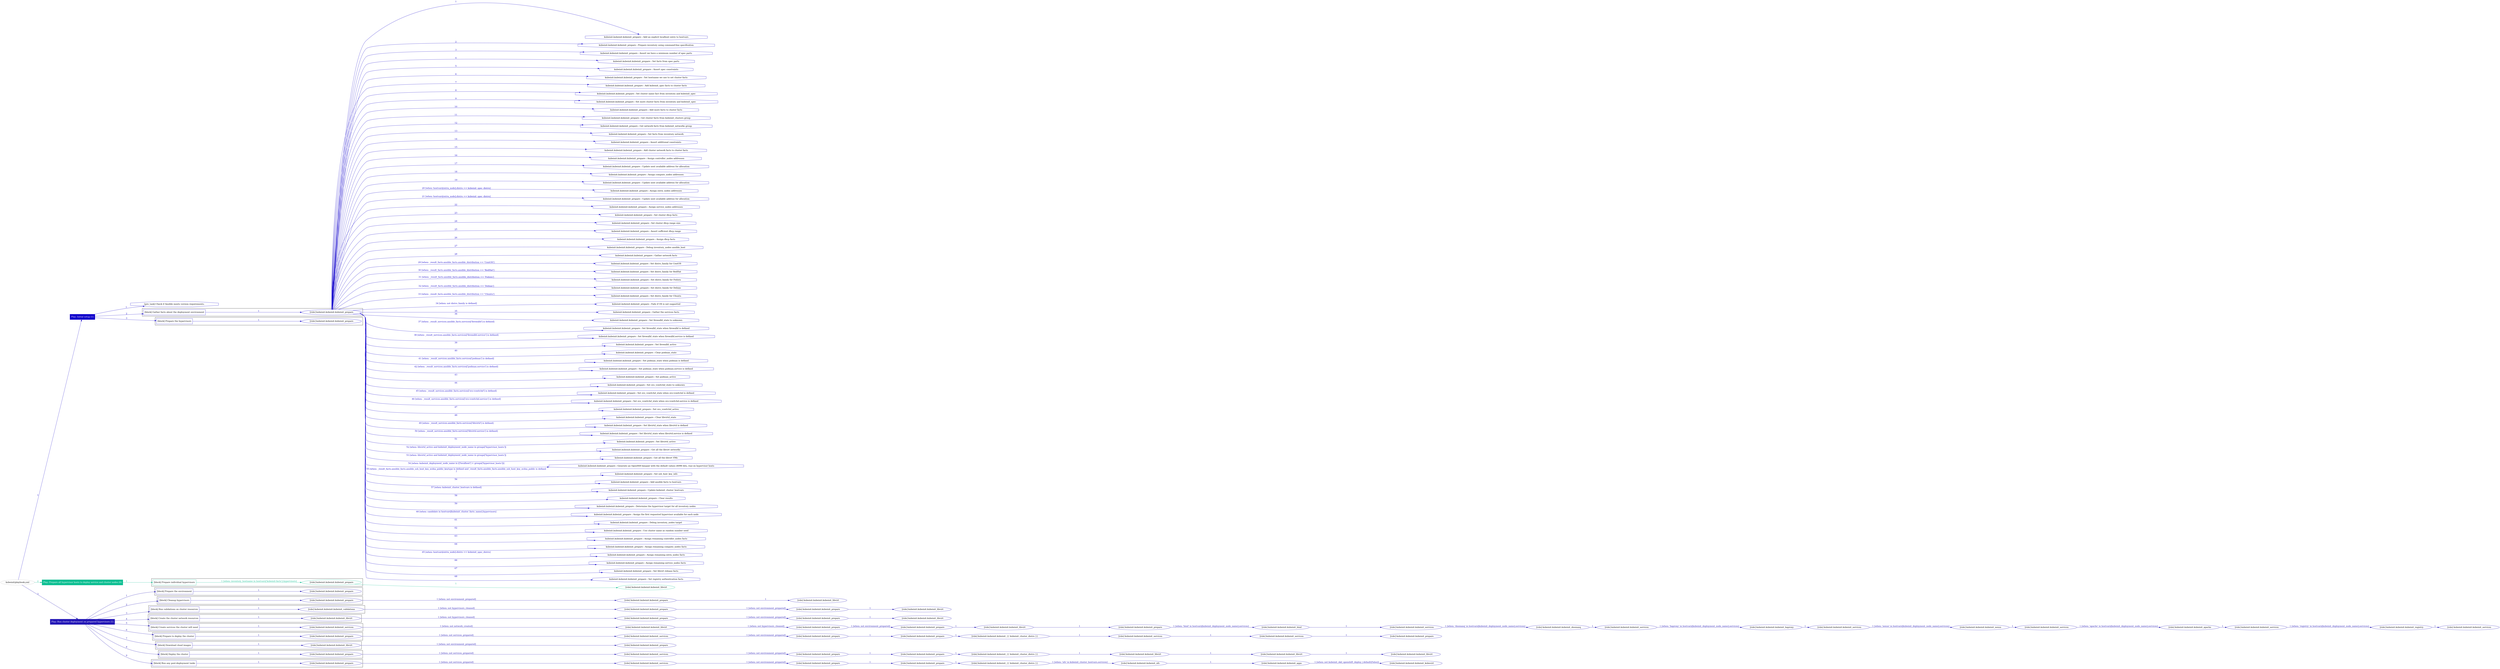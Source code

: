 digraph {
	graph [concentrate=true ordering=in rankdir=LR ratio=fill]
	edge [esep=5 sep=10]
	"kubeinit/playbook.yml" [id=root_node style=dotted]
	play_d930066b [label="Play: Initial setup (1)" color="#1001cb" fontcolor="#ffffff" id=play_d930066b shape=box style=filled tooltip=localhost]
	"kubeinit/playbook.yml" -> play_d930066b [label="1 " color="#1001cb" fontcolor="#1001cb" id=edge_c30b1eda labeltooltip="1 " tooltip="1 "]
	subgraph "kubeinit.kubeinit.kubeinit_prepare" {
		role_2c34c256 [label="[role] kubeinit.kubeinit.kubeinit_prepare" color="#1001cb" id=role_2c34c256 tooltip="kubeinit.kubeinit.kubeinit_prepare"]
		task_cd0fa6f1 [label="kubeinit.kubeinit.kubeinit_prepare : Add an explicit localhost entry to hostvars" color="#1001cb" id=task_cd0fa6f1 shape=octagon tooltip="kubeinit.kubeinit.kubeinit_prepare : Add an explicit localhost entry to hostvars"]
		role_2c34c256 -> task_cd0fa6f1 [label="1 " color="#1001cb" fontcolor="#1001cb" id=edge_4e394847 labeltooltip="1 " tooltip="1 "]
		task_6055a7d7 [label="kubeinit.kubeinit.kubeinit_prepare : Prepare inventory using command-line specification" color="#1001cb" id=task_6055a7d7 shape=octagon tooltip="kubeinit.kubeinit.kubeinit_prepare : Prepare inventory using command-line specification"]
		role_2c34c256 -> task_6055a7d7 [label="2 " color="#1001cb" fontcolor="#1001cb" id=edge_250b6f27 labeltooltip="2 " tooltip="2 "]
		task_ae8a231e [label="kubeinit.kubeinit.kubeinit_prepare : Assert we have a minimum number of spec parts" color="#1001cb" id=task_ae8a231e shape=octagon tooltip="kubeinit.kubeinit.kubeinit_prepare : Assert we have a minimum number of spec parts"]
		role_2c34c256 -> task_ae8a231e [label="3 " color="#1001cb" fontcolor="#1001cb" id=edge_76c73ce2 labeltooltip="3 " tooltip="3 "]
		task_dca57839 [label="kubeinit.kubeinit.kubeinit_prepare : Set facts from spec parts" color="#1001cb" id=task_dca57839 shape=octagon tooltip="kubeinit.kubeinit.kubeinit_prepare : Set facts from spec parts"]
		role_2c34c256 -> task_dca57839 [label="4 " color="#1001cb" fontcolor="#1001cb" id=edge_aa5ab623 labeltooltip="4 " tooltip="4 "]
		task_1a0f84f8 [label="kubeinit.kubeinit.kubeinit_prepare : Assert spec constraints" color="#1001cb" id=task_1a0f84f8 shape=octagon tooltip="kubeinit.kubeinit.kubeinit_prepare : Assert spec constraints"]
		role_2c34c256 -> task_1a0f84f8 [label="5 " color="#1001cb" fontcolor="#1001cb" id=edge_850e4a6e labeltooltip="5 " tooltip="5 "]
		task_214fee33 [label="kubeinit.kubeinit.kubeinit_prepare : Set hostname we use to set cluster facts" color="#1001cb" id=task_214fee33 shape=octagon tooltip="kubeinit.kubeinit.kubeinit_prepare : Set hostname we use to set cluster facts"]
		role_2c34c256 -> task_214fee33 [label="6 " color="#1001cb" fontcolor="#1001cb" id=edge_0c795a71 labeltooltip="6 " tooltip="6 "]
		task_1ec27712 [label="kubeinit.kubeinit.kubeinit_prepare : Add kubeinit_spec facts to cluster facts" color="#1001cb" id=task_1ec27712 shape=octagon tooltip="kubeinit.kubeinit.kubeinit_prepare : Add kubeinit_spec facts to cluster facts"]
		role_2c34c256 -> task_1ec27712 [label="7 " color="#1001cb" fontcolor="#1001cb" id=edge_f4d1ea5c labeltooltip="7 " tooltip="7 "]
		task_abe6f4fd [label="kubeinit.kubeinit.kubeinit_prepare : Set cluster name fact from inventory and kubeinit_spec" color="#1001cb" id=task_abe6f4fd shape=octagon tooltip="kubeinit.kubeinit.kubeinit_prepare : Set cluster name fact from inventory and kubeinit_spec"]
		role_2c34c256 -> task_abe6f4fd [label="8 " color="#1001cb" fontcolor="#1001cb" id=edge_53ea322a labeltooltip="8 " tooltip="8 "]
		task_38dbcc53 [label="kubeinit.kubeinit.kubeinit_prepare : Set more cluster facts from inventory and kubeinit_spec" color="#1001cb" id=task_38dbcc53 shape=octagon tooltip="kubeinit.kubeinit.kubeinit_prepare : Set more cluster facts from inventory and kubeinit_spec"]
		role_2c34c256 -> task_38dbcc53 [label="9 " color="#1001cb" fontcolor="#1001cb" id=edge_a5929dce labeltooltip="9 " tooltip="9 "]
		task_327e5284 [label="kubeinit.kubeinit.kubeinit_prepare : Add more facts to cluster facts" color="#1001cb" id=task_327e5284 shape=octagon tooltip="kubeinit.kubeinit.kubeinit_prepare : Add more facts to cluster facts"]
		role_2c34c256 -> task_327e5284 [label="10 " color="#1001cb" fontcolor="#1001cb" id=edge_633f2ccf labeltooltip="10 " tooltip="10 "]
		task_9faec06a [label="kubeinit.kubeinit.kubeinit_prepare : Get cluster facts from kubeinit_clusters group" color="#1001cb" id=task_9faec06a shape=octagon tooltip="kubeinit.kubeinit.kubeinit_prepare : Get cluster facts from kubeinit_clusters group"]
		role_2c34c256 -> task_9faec06a [label="11 " color="#1001cb" fontcolor="#1001cb" id=edge_fcb4095e labeltooltip="11 " tooltip="11 "]
		task_f85ad1b9 [label="kubeinit.kubeinit.kubeinit_prepare : Get network facts from kubeinit_networks group" color="#1001cb" id=task_f85ad1b9 shape=octagon tooltip="kubeinit.kubeinit.kubeinit_prepare : Get network facts from kubeinit_networks group"]
		role_2c34c256 -> task_f85ad1b9 [label="12 " color="#1001cb" fontcolor="#1001cb" id=edge_485560e4 labeltooltip="12 " tooltip="12 "]
		task_4d2a4382 [label="kubeinit.kubeinit.kubeinit_prepare : Set facts from inventory network" color="#1001cb" id=task_4d2a4382 shape=octagon tooltip="kubeinit.kubeinit.kubeinit_prepare : Set facts from inventory network"]
		role_2c34c256 -> task_4d2a4382 [label="13 " color="#1001cb" fontcolor="#1001cb" id=edge_11562ca8 labeltooltip="13 " tooltip="13 "]
		task_9e0fde6c [label="kubeinit.kubeinit.kubeinit_prepare : Assert additional constraints" color="#1001cb" id=task_9e0fde6c shape=octagon tooltip="kubeinit.kubeinit.kubeinit_prepare : Assert additional constraints"]
		role_2c34c256 -> task_9e0fde6c [label="14 " color="#1001cb" fontcolor="#1001cb" id=edge_61b13d4e labeltooltip="14 " tooltip="14 "]
		task_45cc4242 [label="kubeinit.kubeinit.kubeinit_prepare : Add cluster network facts to cluster facts" color="#1001cb" id=task_45cc4242 shape=octagon tooltip="kubeinit.kubeinit.kubeinit_prepare : Add cluster network facts to cluster facts"]
		role_2c34c256 -> task_45cc4242 [label="15 " color="#1001cb" fontcolor="#1001cb" id=edge_ec714c2c labeltooltip="15 " tooltip="15 "]
		task_e3e37e01 [label="kubeinit.kubeinit.kubeinit_prepare : Assign controller_nodes addresses" color="#1001cb" id=task_e3e37e01 shape=octagon tooltip="kubeinit.kubeinit.kubeinit_prepare : Assign controller_nodes addresses"]
		role_2c34c256 -> task_e3e37e01 [label="16 " color="#1001cb" fontcolor="#1001cb" id=edge_60e09a0c labeltooltip="16 " tooltip="16 "]
		task_9bdcf786 [label="kubeinit.kubeinit.kubeinit_prepare : Update next available address for allocation" color="#1001cb" id=task_9bdcf786 shape=octagon tooltip="kubeinit.kubeinit.kubeinit_prepare : Update next available address for allocation"]
		role_2c34c256 -> task_9bdcf786 [label="17 " color="#1001cb" fontcolor="#1001cb" id=edge_62c1fdde labeltooltip="17 " tooltip="17 "]
		task_874e4dd3 [label="kubeinit.kubeinit.kubeinit_prepare : Assign compute_nodes addresses" color="#1001cb" id=task_874e4dd3 shape=octagon tooltip="kubeinit.kubeinit.kubeinit_prepare : Assign compute_nodes addresses"]
		role_2c34c256 -> task_874e4dd3 [label="18 " color="#1001cb" fontcolor="#1001cb" id=edge_6a275d4d labeltooltip="18 " tooltip="18 "]
		task_3541dc7b [label="kubeinit.kubeinit.kubeinit_prepare : Update next available address for allocation" color="#1001cb" id=task_3541dc7b shape=octagon tooltip="kubeinit.kubeinit.kubeinit_prepare : Update next available address for allocation"]
		role_2c34c256 -> task_3541dc7b [label="19 " color="#1001cb" fontcolor="#1001cb" id=edge_c543b5d9 labeltooltip="19 " tooltip="19 "]
		task_8e9b3f6d [label="kubeinit.kubeinit.kubeinit_prepare : Assign extra_nodes addresses" color="#1001cb" id=task_8e9b3f6d shape=octagon tooltip="kubeinit.kubeinit.kubeinit_prepare : Assign extra_nodes addresses"]
		role_2c34c256 -> task_8e9b3f6d [label="20 [when: hostvars[extra_node].distro == kubeinit_spec_distro]" color="#1001cb" fontcolor="#1001cb" id=edge_6519d6c0 labeltooltip="20 [when: hostvars[extra_node].distro == kubeinit_spec_distro]" tooltip="20 [when: hostvars[extra_node].distro == kubeinit_spec_distro]"]
		task_9a52272e [label="kubeinit.kubeinit.kubeinit_prepare : Update next available address for allocation" color="#1001cb" id=task_9a52272e shape=octagon tooltip="kubeinit.kubeinit.kubeinit_prepare : Update next available address for allocation"]
		role_2c34c256 -> task_9a52272e [label="21 [when: hostvars[extra_node].distro == kubeinit_spec_distro]" color="#1001cb" fontcolor="#1001cb" id=edge_2d12349b labeltooltip="21 [when: hostvars[extra_node].distro == kubeinit_spec_distro]" tooltip="21 [when: hostvars[extra_node].distro == kubeinit_spec_distro]"]
		task_bdb4aaeb [label="kubeinit.kubeinit.kubeinit_prepare : Assign service_nodes addresses" color="#1001cb" id=task_bdb4aaeb shape=octagon tooltip="kubeinit.kubeinit.kubeinit_prepare : Assign service_nodes addresses"]
		role_2c34c256 -> task_bdb4aaeb [label="22 " color="#1001cb" fontcolor="#1001cb" id=edge_514bc4ae labeltooltip="22 " tooltip="22 "]
		task_64a7d238 [label="kubeinit.kubeinit.kubeinit_prepare : Set cluster dhcp facts" color="#1001cb" id=task_64a7d238 shape=octagon tooltip="kubeinit.kubeinit.kubeinit_prepare : Set cluster dhcp facts"]
		role_2c34c256 -> task_64a7d238 [label="23 " color="#1001cb" fontcolor="#1001cb" id=edge_a65562ad labeltooltip="23 " tooltip="23 "]
		task_9452f373 [label="kubeinit.kubeinit.kubeinit_prepare : Set cluster dhcp range size" color="#1001cb" id=task_9452f373 shape=octagon tooltip="kubeinit.kubeinit.kubeinit_prepare : Set cluster dhcp range size"]
		role_2c34c256 -> task_9452f373 [label="24 " color="#1001cb" fontcolor="#1001cb" id=edge_62debcf8 labeltooltip="24 " tooltip="24 "]
		task_adcb9811 [label="kubeinit.kubeinit.kubeinit_prepare : Assert sufficient dhcp range" color="#1001cb" id=task_adcb9811 shape=octagon tooltip="kubeinit.kubeinit.kubeinit_prepare : Assert sufficient dhcp range"]
		role_2c34c256 -> task_adcb9811 [label="25 " color="#1001cb" fontcolor="#1001cb" id=edge_8da78fd6 labeltooltip="25 " tooltip="25 "]
		task_f21206d7 [label="kubeinit.kubeinit.kubeinit_prepare : Assign dhcp facts" color="#1001cb" id=task_f21206d7 shape=octagon tooltip="kubeinit.kubeinit.kubeinit_prepare : Assign dhcp facts"]
		role_2c34c256 -> task_f21206d7 [label="26 " color="#1001cb" fontcolor="#1001cb" id=edge_5c273e30 labeltooltip="26 " tooltip="26 "]
		task_b69653e9 [label="kubeinit.kubeinit.kubeinit_prepare : Debug inventory_nodes ansible_host" color="#1001cb" id=task_b69653e9 shape=octagon tooltip="kubeinit.kubeinit.kubeinit_prepare : Debug inventory_nodes ansible_host"]
		role_2c34c256 -> task_b69653e9 [label="27 " color="#1001cb" fontcolor="#1001cb" id=edge_a2161aa8 labeltooltip="27 " tooltip="27 "]
		task_d14cba19 [label="kubeinit.kubeinit.kubeinit_prepare : Gather network facts" color="#1001cb" id=task_d14cba19 shape=octagon tooltip="kubeinit.kubeinit.kubeinit_prepare : Gather network facts"]
		role_2c34c256 -> task_d14cba19 [label="28 " color="#1001cb" fontcolor="#1001cb" id=edge_1d59a022 labeltooltip="28 " tooltip="28 "]
		task_125706fb [label="kubeinit.kubeinit.kubeinit_prepare : Set distro_family for CentOS" color="#1001cb" id=task_125706fb shape=octagon tooltip="kubeinit.kubeinit.kubeinit_prepare : Set distro_family for CentOS"]
		role_2c34c256 -> task_125706fb [label="29 [when: _result_facts.ansible_facts.ansible_distribution == 'CentOS']" color="#1001cb" fontcolor="#1001cb" id=edge_2883b1d0 labeltooltip="29 [when: _result_facts.ansible_facts.ansible_distribution == 'CentOS']" tooltip="29 [when: _result_facts.ansible_facts.ansible_distribution == 'CentOS']"]
		task_45b5250a [label="kubeinit.kubeinit.kubeinit_prepare : Set distro_family for RedHat" color="#1001cb" id=task_45b5250a shape=octagon tooltip="kubeinit.kubeinit.kubeinit_prepare : Set distro_family for RedHat"]
		role_2c34c256 -> task_45b5250a [label="30 [when: _result_facts.ansible_facts.ansible_distribution == 'RedHat']" color="#1001cb" fontcolor="#1001cb" id=edge_0e44ea5b labeltooltip="30 [when: _result_facts.ansible_facts.ansible_distribution == 'RedHat']" tooltip="30 [when: _result_facts.ansible_facts.ansible_distribution == 'RedHat']"]
		task_9a187c8a [label="kubeinit.kubeinit.kubeinit_prepare : Set distro_family for Fedora" color="#1001cb" id=task_9a187c8a shape=octagon tooltip="kubeinit.kubeinit.kubeinit_prepare : Set distro_family for Fedora"]
		role_2c34c256 -> task_9a187c8a [label="31 [when: _result_facts.ansible_facts.ansible_distribution == 'Fedora']" color="#1001cb" fontcolor="#1001cb" id=edge_af16949e labeltooltip="31 [when: _result_facts.ansible_facts.ansible_distribution == 'Fedora']" tooltip="31 [when: _result_facts.ansible_facts.ansible_distribution == 'Fedora']"]
		task_3825c3b5 [label="kubeinit.kubeinit.kubeinit_prepare : Set distro_family for Debian" color="#1001cb" id=task_3825c3b5 shape=octagon tooltip="kubeinit.kubeinit.kubeinit_prepare : Set distro_family for Debian"]
		role_2c34c256 -> task_3825c3b5 [label="32 [when: _result_facts.ansible_facts.ansible_distribution == 'Debian']" color="#1001cb" fontcolor="#1001cb" id=edge_dc3694d9 labeltooltip="32 [when: _result_facts.ansible_facts.ansible_distribution == 'Debian']" tooltip="32 [when: _result_facts.ansible_facts.ansible_distribution == 'Debian']"]
		task_1e7b4631 [label="kubeinit.kubeinit.kubeinit_prepare : Set distro_family for Ubuntu" color="#1001cb" id=task_1e7b4631 shape=octagon tooltip="kubeinit.kubeinit.kubeinit_prepare : Set distro_family for Ubuntu"]
		role_2c34c256 -> task_1e7b4631 [label="33 [when: _result_facts.ansible_facts.ansible_distribution == 'Ubuntu']" color="#1001cb" fontcolor="#1001cb" id=edge_26148e5b labeltooltip="33 [when: _result_facts.ansible_facts.ansible_distribution == 'Ubuntu']" tooltip="33 [when: _result_facts.ansible_facts.ansible_distribution == 'Ubuntu']"]
		task_4bb4527c [label="kubeinit.kubeinit.kubeinit_prepare : Fails if OS is not supported" color="#1001cb" id=task_4bb4527c shape=octagon tooltip="kubeinit.kubeinit.kubeinit_prepare : Fails if OS is not supported"]
		role_2c34c256 -> task_4bb4527c [label="34 [when: not distro_family is defined]" color="#1001cb" fontcolor="#1001cb" id=edge_ffaaf0ef labeltooltip="34 [when: not distro_family is defined]" tooltip="34 [when: not distro_family is defined]"]
		task_f2d686eb [label="kubeinit.kubeinit.kubeinit_prepare : Gather the services facts" color="#1001cb" id=task_f2d686eb shape=octagon tooltip="kubeinit.kubeinit.kubeinit_prepare : Gather the services facts"]
		role_2c34c256 -> task_f2d686eb [label="35 " color="#1001cb" fontcolor="#1001cb" id=edge_c46005ac labeltooltip="35 " tooltip="35 "]
		task_097ada0f [label="kubeinit.kubeinit.kubeinit_prepare : Set firewalld_state to unknown" color="#1001cb" id=task_097ada0f shape=octagon tooltip="kubeinit.kubeinit.kubeinit_prepare : Set firewalld_state to unknown"]
		role_2c34c256 -> task_097ada0f [label="36 " color="#1001cb" fontcolor="#1001cb" id=edge_46cf6f5b labeltooltip="36 " tooltip="36 "]
		task_ed3ab201 [label="kubeinit.kubeinit.kubeinit_prepare : Set firewalld_state when firewalld is defined" color="#1001cb" id=task_ed3ab201 shape=octagon tooltip="kubeinit.kubeinit.kubeinit_prepare : Set firewalld_state when firewalld is defined"]
		role_2c34c256 -> task_ed3ab201 [label="37 [when: _result_services.ansible_facts.services['firewalld'] is defined]" color="#1001cb" fontcolor="#1001cb" id=edge_fabb97b2 labeltooltip="37 [when: _result_services.ansible_facts.services['firewalld'] is defined]" tooltip="37 [when: _result_services.ansible_facts.services['firewalld'] is defined]"]
		task_9eb1fc37 [label="kubeinit.kubeinit.kubeinit_prepare : Set firewalld_state when firewalld.service is defined" color="#1001cb" id=task_9eb1fc37 shape=octagon tooltip="kubeinit.kubeinit.kubeinit_prepare : Set firewalld_state when firewalld.service is defined"]
		role_2c34c256 -> task_9eb1fc37 [label="38 [when: _result_services.ansible_facts.services['firewalld.service'] is defined]" color="#1001cb" fontcolor="#1001cb" id=edge_eefa6aaf labeltooltip="38 [when: _result_services.ansible_facts.services['firewalld.service'] is defined]" tooltip="38 [when: _result_services.ansible_facts.services['firewalld.service'] is defined]"]
		task_f2fbbab7 [label="kubeinit.kubeinit.kubeinit_prepare : Set firewalld_active" color="#1001cb" id=task_f2fbbab7 shape=octagon tooltip="kubeinit.kubeinit.kubeinit_prepare : Set firewalld_active"]
		role_2c34c256 -> task_f2fbbab7 [label="39 " color="#1001cb" fontcolor="#1001cb" id=edge_522e2d70 labeltooltip="39 " tooltip="39 "]
		task_747c9bf0 [label="kubeinit.kubeinit.kubeinit_prepare : Clear podman_state" color="#1001cb" id=task_747c9bf0 shape=octagon tooltip="kubeinit.kubeinit.kubeinit_prepare : Clear podman_state"]
		role_2c34c256 -> task_747c9bf0 [label="40 " color="#1001cb" fontcolor="#1001cb" id=edge_71820885 labeltooltip="40 " tooltip="40 "]
		task_c83de447 [label="kubeinit.kubeinit.kubeinit_prepare : Set podman_state when podman is defined" color="#1001cb" id=task_c83de447 shape=octagon tooltip="kubeinit.kubeinit.kubeinit_prepare : Set podman_state when podman is defined"]
		role_2c34c256 -> task_c83de447 [label="41 [when: _result_services.ansible_facts.services['podman'] is defined]" color="#1001cb" fontcolor="#1001cb" id=edge_9a155d5c labeltooltip="41 [when: _result_services.ansible_facts.services['podman'] is defined]" tooltip="41 [when: _result_services.ansible_facts.services['podman'] is defined]"]
		task_0659a689 [label="kubeinit.kubeinit.kubeinit_prepare : Set podman_state when podman.service is defined" color="#1001cb" id=task_0659a689 shape=octagon tooltip="kubeinit.kubeinit.kubeinit_prepare : Set podman_state when podman.service is defined"]
		role_2c34c256 -> task_0659a689 [label="42 [when: _result_services.ansible_facts.services['podman.service'] is defined]" color="#1001cb" fontcolor="#1001cb" id=edge_df4c0eb5 labeltooltip="42 [when: _result_services.ansible_facts.services['podman.service'] is defined]" tooltip="42 [when: _result_services.ansible_facts.services['podman.service'] is defined]"]
		task_12632eb0 [label="kubeinit.kubeinit.kubeinit_prepare : Set podman_active" color="#1001cb" id=task_12632eb0 shape=octagon tooltip="kubeinit.kubeinit.kubeinit_prepare : Set podman_active"]
		role_2c34c256 -> task_12632eb0 [label="43 " color="#1001cb" fontcolor="#1001cb" id=edge_e54fc3ef labeltooltip="43 " tooltip="43 "]
		task_faa1c0b2 [label="kubeinit.kubeinit.kubeinit_prepare : Set ovs_vswitchd_state to unknown" color="#1001cb" id=task_faa1c0b2 shape=octagon tooltip="kubeinit.kubeinit.kubeinit_prepare : Set ovs_vswitchd_state to unknown"]
		role_2c34c256 -> task_faa1c0b2 [label="44 " color="#1001cb" fontcolor="#1001cb" id=edge_3aad2bab labeltooltip="44 " tooltip="44 "]
		task_f8dbd6ae [label="kubeinit.kubeinit.kubeinit_prepare : Set ovs_vswitchd_state when ovs-vswitchd is defined" color="#1001cb" id=task_f8dbd6ae shape=octagon tooltip="kubeinit.kubeinit.kubeinit_prepare : Set ovs_vswitchd_state when ovs-vswitchd is defined"]
		role_2c34c256 -> task_f8dbd6ae [label="45 [when: _result_services.ansible_facts.services['ovs-vswitchd'] is defined]" color="#1001cb" fontcolor="#1001cb" id=edge_92bcda6d labeltooltip="45 [when: _result_services.ansible_facts.services['ovs-vswitchd'] is defined]" tooltip="45 [when: _result_services.ansible_facts.services['ovs-vswitchd'] is defined]"]
		task_afb68f3f [label="kubeinit.kubeinit.kubeinit_prepare : Set ovs_vswitchd_state when ovs-vswitchd.service is defined" color="#1001cb" id=task_afb68f3f shape=octagon tooltip="kubeinit.kubeinit.kubeinit_prepare : Set ovs_vswitchd_state when ovs-vswitchd.service is defined"]
		role_2c34c256 -> task_afb68f3f [label="46 [when: _result_services.ansible_facts.services['ovs-vswitchd.service'] is defined]" color="#1001cb" fontcolor="#1001cb" id=edge_d279287b labeltooltip="46 [when: _result_services.ansible_facts.services['ovs-vswitchd.service'] is defined]" tooltip="46 [when: _result_services.ansible_facts.services['ovs-vswitchd.service'] is defined]"]
		task_9800a5b2 [label="kubeinit.kubeinit.kubeinit_prepare : Set ovs_vswitchd_active" color="#1001cb" id=task_9800a5b2 shape=octagon tooltip="kubeinit.kubeinit.kubeinit_prepare : Set ovs_vswitchd_active"]
		role_2c34c256 -> task_9800a5b2 [label="47 " color="#1001cb" fontcolor="#1001cb" id=edge_0cd78e63 labeltooltip="47 " tooltip="47 "]
		task_c07258e8 [label="kubeinit.kubeinit.kubeinit_prepare : Clear libvirtd_state" color="#1001cb" id=task_c07258e8 shape=octagon tooltip="kubeinit.kubeinit.kubeinit_prepare : Clear libvirtd_state"]
		role_2c34c256 -> task_c07258e8 [label="48 " color="#1001cb" fontcolor="#1001cb" id=edge_de42b864 labeltooltip="48 " tooltip="48 "]
		task_73abe4ee [label="kubeinit.kubeinit.kubeinit_prepare : Set libvirtd_state when libvirtd is defined" color="#1001cb" id=task_73abe4ee shape=octagon tooltip="kubeinit.kubeinit.kubeinit_prepare : Set libvirtd_state when libvirtd is defined"]
		role_2c34c256 -> task_73abe4ee [label="49 [when: _result_services.ansible_facts.services['libvirtd'] is defined]" color="#1001cb" fontcolor="#1001cb" id=edge_b10d5722 labeltooltip="49 [when: _result_services.ansible_facts.services['libvirtd'] is defined]" tooltip="49 [when: _result_services.ansible_facts.services['libvirtd'] is defined]"]
		task_1a5fcf63 [label="kubeinit.kubeinit.kubeinit_prepare : Set libvirtd_state when libvirtd.service is defined" color="#1001cb" id=task_1a5fcf63 shape=octagon tooltip="kubeinit.kubeinit.kubeinit_prepare : Set libvirtd_state when libvirtd.service is defined"]
		role_2c34c256 -> task_1a5fcf63 [label="50 [when: _result_services.ansible_facts.services['libvirtd.service'] is defined]" color="#1001cb" fontcolor="#1001cb" id=edge_57ef2822 labeltooltip="50 [when: _result_services.ansible_facts.services['libvirtd.service'] is defined]" tooltip="50 [when: _result_services.ansible_facts.services['libvirtd.service'] is defined]"]
		task_8aae90c1 [label="kubeinit.kubeinit.kubeinit_prepare : Set libvirtd_active" color="#1001cb" id=task_8aae90c1 shape=octagon tooltip="kubeinit.kubeinit.kubeinit_prepare : Set libvirtd_active"]
		role_2c34c256 -> task_8aae90c1 [label="51 " color="#1001cb" fontcolor="#1001cb" id=edge_ce682bd5 labeltooltip="51 " tooltip="51 "]
		task_9db8b509 [label="kubeinit.kubeinit.kubeinit_prepare : Get all the libvirt networks" color="#1001cb" id=task_9db8b509 shape=octagon tooltip="kubeinit.kubeinit.kubeinit_prepare : Get all the libvirt networks"]
		role_2c34c256 -> task_9db8b509 [label="52 [when: libvirtd_active and kubeinit_deployment_node_name in groups['hypervisor_hosts']]" color="#1001cb" fontcolor="#1001cb" id=edge_e20de664 labeltooltip="52 [when: libvirtd_active and kubeinit_deployment_node_name in groups['hypervisor_hosts']]" tooltip="52 [when: libvirtd_active and kubeinit_deployment_node_name in groups['hypervisor_hosts']]"]
		task_9e3590de [label="kubeinit.kubeinit.kubeinit_prepare : Get all the libvirt VMs" color="#1001cb" id=task_9e3590de shape=octagon tooltip="kubeinit.kubeinit.kubeinit_prepare : Get all the libvirt VMs"]
		role_2c34c256 -> task_9e3590de [label="53 [when: libvirtd_active and kubeinit_deployment_node_name in groups['hypervisor_hosts']]" color="#1001cb" fontcolor="#1001cb" id=edge_38eab55c labeltooltip="53 [when: libvirtd_active and kubeinit_deployment_node_name in groups['hypervisor_hosts']]" tooltip="53 [when: libvirtd_active and kubeinit_deployment_node_name in groups['hypervisor_hosts']]"]
		task_0c6a55b3 [label="kubeinit.kubeinit.kubeinit_prepare : Generate an OpenSSH keypair with the default values (4096 bits, rsa) on hypervisor hosts" color="#1001cb" id=task_0c6a55b3 shape=octagon tooltip="kubeinit.kubeinit.kubeinit_prepare : Generate an OpenSSH keypair with the default values (4096 bits, rsa) on hypervisor hosts"]
		role_2c34c256 -> task_0c6a55b3 [label="54 [when: kubeinit_deployment_node_name in (['localhost'] + groups['hypervisor_hosts'])]" color="#1001cb" fontcolor="#1001cb" id=edge_569aa033 labeltooltip="54 [when: kubeinit_deployment_node_name in (['localhost'] + groups['hypervisor_hosts'])]" tooltip="54 [when: kubeinit_deployment_node_name in (['localhost'] + groups['hypervisor_hosts'])]"]
		task_e21788a4 [label="kubeinit.kubeinit.kubeinit_prepare : Set ssh_host_key_info" color="#1001cb" id=task_e21788a4 shape=octagon tooltip="kubeinit.kubeinit.kubeinit_prepare : Set ssh_host_key_info"]
		role_2c34c256 -> task_e21788a4 [label="55 [when: _result_facts.ansible_facts.ansible_ssh_host_key_ecdsa_public_keytype is defined and _result_facts.ansible_facts.ansible_ssh_host_key_ecdsa_public is defined
]" color="#1001cb" fontcolor="#1001cb" id=edge_dcb2c883 labeltooltip="55 [when: _result_facts.ansible_facts.ansible_ssh_host_key_ecdsa_public_keytype is defined and _result_facts.ansible_facts.ansible_ssh_host_key_ecdsa_public is defined
]" tooltip="55 [when: _result_facts.ansible_facts.ansible_ssh_host_key_ecdsa_public_keytype is defined and _result_facts.ansible_facts.ansible_ssh_host_key_ecdsa_public is defined
]"]
		task_045f5d33 [label="kubeinit.kubeinit.kubeinit_prepare : Add ansible facts to hostvars" color="#1001cb" id=task_045f5d33 shape=octagon tooltip="kubeinit.kubeinit.kubeinit_prepare : Add ansible facts to hostvars"]
		role_2c34c256 -> task_045f5d33 [label="56 " color="#1001cb" fontcolor="#1001cb" id=edge_bc1ffb8c labeltooltip="56 " tooltip="56 "]
		task_f82580e9 [label="kubeinit.kubeinit.kubeinit_prepare : Update kubeinit_cluster_hostvars" color="#1001cb" id=task_f82580e9 shape=octagon tooltip="kubeinit.kubeinit.kubeinit_prepare : Update kubeinit_cluster_hostvars"]
		role_2c34c256 -> task_f82580e9 [label="57 [when: kubeinit_cluster_hostvars is defined]" color="#1001cb" fontcolor="#1001cb" id=edge_4fd01f0d labeltooltip="57 [when: kubeinit_cluster_hostvars is defined]" tooltip="57 [when: kubeinit_cluster_hostvars is defined]"]
		task_45a065e8 [label="kubeinit.kubeinit.kubeinit_prepare : Clear results" color="#1001cb" id=task_45a065e8 shape=octagon tooltip="kubeinit.kubeinit.kubeinit_prepare : Clear results"]
		role_2c34c256 -> task_45a065e8 [label="58 " color="#1001cb" fontcolor="#1001cb" id=edge_710d6ede labeltooltip="58 " tooltip="58 "]
		task_31109403 [label="kubeinit.kubeinit.kubeinit_prepare : Determine the hypervisor target for all inventory nodes" color="#1001cb" id=task_31109403 shape=octagon tooltip="kubeinit.kubeinit.kubeinit_prepare : Determine the hypervisor target for all inventory nodes"]
		role_2c34c256 -> task_31109403 [label="59 " color="#1001cb" fontcolor="#1001cb" id=edge_676c798e labeltooltip="59 " tooltip="59 "]
		task_20751ad6 [label="kubeinit.kubeinit.kubeinit_prepare : Assign the first requested hypervisor available for each node" color="#1001cb" id=task_20751ad6 shape=octagon tooltip="kubeinit.kubeinit.kubeinit_prepare : Assign the first requested hypervisor available for each node"]
		role_2c34c256 -> task_20751ad6 [label="60 [when: candidate in hostvars[kubeinit_cluster_facts_name].hypervisors]" color="#1001cb" fontcolor="#1001cb" id=edge_9f32ac96 labeltooltip="60 [when: candidate in hostvars[kubeinit_cluster_facts_name].hypervisors]" tooltip="60 [when: candidate in hostvars[kubeinit_cluster_facts_name].hypervisors]"]
		task_9236ccdc [label="kubeinit.kubeinit.kubeinit_prepare : Debug inventory_nodes target" color="#1001cb" id=task_9236ccdc shape=octagon tooltip="kubeinit.kubeinit.kubeinit_prepare : Debug inventory_nodes target"]
		role_2c34c256 -> task_9236ccdc [label="61 " color="#1001cb" fontcolor="#1001cb" id=edge_917fdbfa labeltooltip="61 " tooltip="61 "]
		task_10689758 [label="kubeinit.kubeinit.kubeinit_prepare : Use cluster name as random number seed" color="#1001cb" id=task_10689758 shape=octagon tooltip="kubeinit.kubeinit.kubeinit_prepare : Use cluster name as random number seed"]
		role_2c34c256 -> task_10689758 [label="62 " color="#1001cb" fontcolor="#1001cb" id=edge_e4493401 labeltooltip="62 " tooltip="62 "]
		task_ed5671bc [label="kubeinit.kubeinit.kubeinit_prepare : Assign remaining controller_nodes facts" color="#1001cb" id=task_ed5671bc shape=octagon tooltip="kubeinit.kubeinit.kubeinit_prepare : Assign remaining controller_nodes facts"]
		role_2c34c256 -> task_ed5671bc [label="63 " color="#1001cb" fontcolor="#1001cb" id=edge_b7857695 labeltooltip="63 " tooltip="63 "]
		task_f9f21765 [label="kubeinit.kubeinit.kubeinit_prepare : Assign remaining compute_nodes facts" color="#1001cb" id=task_f9f21765 shape=octagon tooltip="kubeinit.kubeinit.kubeinit_prepare : Assign remaining compute_nodes facts"]
		role_2c34c256 -> task_f9f21765 [label="64 " color="#1001cb" fontcolor="#1001cb" id=edge_543325d6 labeltooltip="64 " tooltip="64 "]
		task_502aae29 [label="kubeinit.kubeinit.kubeinit_prepare : Assign remaining extra_nodes facts" color="#1001cb" id=task_502aae29 shape=octagon tooltip="kubeinit.kubeinit.kubeinit_prepare : Assign remaining extra_nodes facts"]
		role_2c34c256 -> task_502aae29 [label="65 [when: hostvars[extra_node].distro == kubeinit_spec_distro]" color="#1001cb" fontcolor="#1001cb" id=edge_e71cfd6d labeltooltip="65 [when: hostvars[extra_node].distro == kubeinit_spec_distro]" tooltip="65 [when: hostvars[extra_node].distro == kubeinit_spec_distro]"]
		task_97c2208e [label="kubeinit.kubeinit.kubeinit_prepare : Assign remaining service_nodes facts" color="#1001cb" id=task_97c2208e shape=octagon tooltip="kubeinit.kubeinit.kubeinit_prepare : Assign remaining service_nodes facts"]
		role_2c34c256 -> task_97c2208e [label="66 " color="#1001cb" fontcolor="#1001cb" id=edge_22bb06e7 labeltooltip="66 " tooltip="66 "]
		task_74c7e80c [label="kubeinit.kubeinit.kubeinit_prepare : Set libvirt release facts" color="#1001cb" id=task_74c7e80c shape=octagon tooltip="kubeinit.kubeinit.kubeinit_prepare : Set libvirt release facts"]
		role_2c34c256 -> task_74c7e80c [label="67 " color="#1001cb" fontcolor="#1001cb" id=edge_4b90d50c labeltooltip="67 " tooltip="67 "]
		task_1f46a140 [label="kubeinit.kubeinit.kubeinit_prepare : Set registry authentication facts" color="#1001cb" id=task_1f46a140 shape=octagon tooltip="kubeinit.kubeinit.kubeinit_prepare : Set registry authentication facts"]
		role_2c34c256 -> task_1f46a140 [label="68 " color="#1001cb" fontcolor="#1001cb" id=edge_7a287b2c labeltooltip="68 " tooltip="68 "]
	}
	subgraph "kubeinit.kubeinit.kubeinit_prepare" {
		role_738e80ed [label="[role] kubeinit.kubeinit.kubeinit_prepare" color="#1001cb" id=role_738e80ed tooltip="kubeinit.kubeinit.kubeinit_prepare"]
	}
	subgraph "Play: Initial setup (1)" {
		pre_task_e7800fa6 [label="[pre_task] Check if Ansible meets version requirements." color="#1001cb" id=pre_task_e7800fa6 shape=octagon tooltip="Check if Ansible meets version requirements."]
		play_d930066b -> pre_task_e7800fa6 [label="1 " color="#1001cb" fontcolor="#1001cb" id=edge_11b381fe labeltooltip="1 " tooltip="1 "]
		play_d930066b -> block_a48843cb [label=2 color="#1001cb" fontcolor="#1001cb" id=edge_f272f1bb labeltooltip=2 tooltip=2]
		subgraph cluster_block_a48843cb {
			block_a48843cb [label="[block] Gather facts about the deployment environment" color="#1001cb" id=block_a48843cb labeltooltip="Gather facts about the deployment environment" shape=box tooltip="Gather facts about the deployment environment"]
			block_a48843cb -> role_2c34c256 [label="1 " color="#1001cb" fontcolor="#1001cb" id=edge_f4072274 labeltooltip="1 " tooltip="1 "]
		}
		play_d930066b -> block_9c1ccb3d [label=3 color="#1001cb" fontcolor="#1001cb" id=edge_a0a369cd labeltooltip=3 tooltip=3]
		subgraph cluster_block_9c1ccb3d {
			block_9c1ccb3d [label="[block] Prepare the hypervisors" color="#1001cb" id=block_9c1ccb3d labeltooltip="Prepare the hypervisors" shape=box tooltip="Prepare the hypervisors"]
			block_9c1ccb3d -> role_738e80ed [label="1 " color="#1001cb" fontcolor="#1001cb" id=edge_57d1679d labeltooltip="1 " tooltip="1 "]
		}
	}
	play_3ea4be2b [label="Play: Prepare all hypervisor hosts to deploy service and cluster nodes (0)" color="#0dbf92" fontcolor="#ffffff" id=play_3ea4be2b shape=box style=filled tooltip="Play: Prepare all hypervisor hosts to deploy service and cluster nodes (0)"]
	"kubeinit/playbook.yml" -> play_3ea4be2b [label="2 " color="#0dbf92" fontcolor="#0dbf92" id=edge_1f3013a9 labeltooltip="2 " tooltip="2 "]
	subgraph "kubeinit.kubeinit.kubeinit_libvirt" {
		role_ba7638b3 [label="[role] kubeinit.kubeinit.kubeinit_libvirt" color="#0dbf92" id=role_ba7638b3 tooltip="kubeinit.kubeinit.kubeinit_libvirt"]
	}
	subgraph "kubeinit.kubeinit.kubeinit_prepare" {
		role_499e23ea [label="[role] kubeinit.kubeinit.kubeinit_prepare" color="#0dbf92" id=role_499e23ea tooltip="kubeinit.kubeinit.kubeinit_prepare"]
		role_499e23ea -> role_ba7638b3 [label="1 " color="#0dbf92" fontcolor="#0dbf92" id=edge_4937504b labeltooltip="1 " tooltip="1 "]
	}
	subgraph "Play: Prepare all hypervisor hosts to deploy service and cluster nodes (0)" {
		play_3ea4be2b -> block_6b35905b [label=1 color="#0dbf92" fontcolor="#0dbf92" id=edge_4d343ef4 labeltooltip=1 tooltip=1]
		subgraph cluster_block_6b35905b {
			block_6b35905b [label="[block] Prepare individual hypervisors" color="#0dbf92" id=block_6b35905b labeltooltip="Prepare individual hypervisors" shape=box tooltip="Prepare individual hypervisors"]
			block_6b35905b -> role_499e23ea [label="1 [when: inventory_hostname in hostvars['kubeinit-facts'].hypervisors]" color="#0dbf92" fontcolor="#0dbf92" id=edge_991ab6dc labeltooltip="1 [when: inventory_hostname in hostvars['kubeinit-facts'].hypervisors]" tooltip="1 [when: inventory_hostname in hostvars['kubeinit-facts'].hypervisors]"]
		}
	}
	play_56981b0b [label="Play: Run cluster deployment on prepared hypervisors (1)" color="#2316b6" fontcolor="#ffffff" id=play_56981b0b shape=box style=filled tooltip=localhost]
	"kubeinit/playbook.yml" -> play_56981b0b [label="3 " color="#2316b6" fontcolor="#2316b6" id=edge_98a40e8c labeltooltip="3 " tooltip="3 "]
	subgraph "kubeinit.kubeinit.kubeinit_prepare" {
		role_46245933 [label="[role] kubeinit.kubeinit.kubeinit_prepare" color="#2316b6" id=role_46245933 tooltip="kubeinit.kubeinit.kubeinit_prepare"]
	}
	subgraph "kubeinit.kubeinit.kubeinit_libvirt" {
		role_d2f3b80b [label="[role] kubeinit.kubeinit.kubeinit_libvirt" color="#2316b6" id=role_d2f3b80b tooltip="kubeinit.kubeinit.kubeinit_libvirt"]
	}
	subgraph "kubeinit.kubeinit.kubeinit_prepare" {
		role_03cb9f30 [label="[role] kubeinit.kubeinit.kubeinit_prepare" color="#2316b6" id=role_03cb9f30 tooltip="kubeinit.kubeinit.kubeinit_prepare"]
		role_03cb9f30 -> role_d2f3b80b [label="1 " color="#2316b6" fontcolor="#2316b6" id=edge_5ebb8ebf labeltooltip="1 " tooltip="1 "]
	}
	subgraph "kubeinit.kubeinit.kubeinit_prepare" {
		role_e0dcf279 [label="[role] kubeinit.kubeinit.kubeinit_prepare" color="#2316b6" id=role_e0dcf279 tooltip="kubeinit.kubeinit.kubeinit_prepare"]
		role_e0dcf279 -> role_03cb9f30 [label="1 [when: not environment_prepared]" color="#2316b6" fontcolor="#2316b6" id=edge_c28aa5e7 labeltooltip="1 [when: not environment_prepared]" tooltip="1 [when: not environment_prepared]"]
	}
	subgraph "kubeinit.kubeinit.kubeinit_libvirt" {
		role_8c22f5fb [label="[role] kubeinit.kubeinit.kubeinit_libvirt" color="#2316b6" id=role_8c22f5fb tooltip="kubeinit.kubeinit.kubeinit_libvirt"]
	}
	subgraph "kubeinit.kubeinit.kubeinit_prepare" {
		role_1753c792 [label="[role] kubeinit.kubeinit.kubeinit_prepare" color="#2316b6" id=role_1753c792 tooltip="kubeinit.kubeinit.kubeinit_prepare"]
		role_1753c792 -> role_8c22f5fb [label="1 " color="#2316b6" fontcolor="#2316b6" id=edge_22cfee1a labeltooltip="1 " tooltip="1 "]
	}
	subgraph "kubeinit.kubeinit.kubeinit_prepare" {
		role_ee546a1b [label="[role] kubeinit.kubeinit.kubeinit_prepare" color="#2316b6" id=role_ee546a1b tooltip="kubeinit.kubeinit.kubeinit_prepare"]
		role_ee546a1b -> role_1753c792 [label="1 [when: not environment_prepared]" color="#2316b6" fontcolor="#2316b6" id=edge_1b1a6719 labeltooltip="1 [when: not environment_prepared]" tooltip="1 [when: not environment_prepared]"]
	}
	subgraph "kubeinit.kubeinit.kubeinit_validations" {
		role_71bafdda [label="[role] kubeinit.kubeinit.kubeinit_validations" color="#2316b6" id=role_71bafdda tooltip="kubeinit.kubeinit.kubeinit_validations"]
		role_71bafdda -> role_ee546a1b [label="1 [when: not hypervisors_cleaned]" color="#2316b6" fontcolor="#2316b6" id=edge_b5f69cfa labeltooltip="1 [when: not hypervisors_cleaned]" tooltip="1 [when: not hypervisors_cleaned]"]
	}
	subgraph "kubeinit.kubeinit.kubeinit_libvirt" {
		role_0d8cf01b [label="[role] kubeinit.kubeinit.kubeinit_libvirt" color="#2316b6" id=role_0d8cf01b tooltip="kubeinit.kubeinit.kubeinit_libvirt"]
	}
	subgraph "kubeinit.kubeinit.kubeinit_prepare" {
		role_d388045e [label="[role] kubeinit.kubeinit.kubeinit_prepare" color="#2316b6" id=role_d388045e tooltip="kubeinit.kubeinit.kubeinit_prepare"]
		role_d388045e -> role_0d8cf01b [label="1 " color="#2316b6" fontcolor="#2316b6" id=edge_5fbff69f labeltooltip="1 " tooltip="1 "]
	}
	subgraph "kubeinit.kubeinit.kubeinit_prepare" {
		role_fa07375e [label="[role] kubeinit.kubeinit.kubeinit_prepare" color="#2316b6" id=role_fa07375e tooltip="kubeinit.kubeinit.kubeinit_prepare"]
		role_fa07375e -> role_d388045e [label="1 [when: not environment_prepared]" color="#2316b6" fontcolor="#2316b6" id=edge_ad0dd09c labeltooltip="1 [when: not environment_prepared]" tooltip="1 [when: not environment_prepared]"]
	}
	subgraph "kubeinit.kubeinit.kubeinit_libvirt" {
		role_30c950a1 [label="[role] kubeinit.kubeinit.kubeinit_libvirt" color="#2316b6" id=role_30c950a1 tooltip="kubeinit.kubeinit.kubeinit_libvirt"]
		role_30c950a1 -> role_fa07375e [label="1 [when: not hypervisors_cleaned]" color="#2316b6" fontcolor="#2316b6" id=edge_267223b1 labeltooltip="1 [when: not hypervisors_cleaned]" tooltip="1 [when: not hypervisors_cleaned]"]
	}
	subgraph "kubeinit.kubeinit.kubeinit_services" {
		role_a05e2d38 [label="[role] kubeinit.kubeinit.kubeinit_services" color="#2316b6" id=role_a05e2d38 tooltip="kubeinit.kubeinit.kubeinit_services"]
	}
	subgraph "kubeinit.kubeinit.kubeinit_registry" {
		role_d677c72f [label="[role] kubeinit.kubeinit.kubeinit_registry" color="#2316b6" id=role_d677c72f tooltip="kubeinit.kubeinit.kubeinit_registry"]
		role_d677c72f -> role_a05e2d38 [label="1 " color="#2316b6" fontcolor="#2316b6" id=edge_ca096b26 labeltooltip="1 " tooltip="1 "]
	}
	subgraph "kubeinit.kubeinit.kubeinit_services" {
		role_91a05150 [label="[role] kubeinit.kubeinit.kubeinit_services" color="#2316b6" id=role_91a05150 tooltip="kubeinit.kubeinit.kubeinit_services"]
		role_91a05150 -> role_d677c72f [label="1 [when: 'registry' in hostvars[kubeinit_deployment_node_name].services]" color="#2316b6" fontcolor="#2316b6" id=edge_90d522ba labeltooltip="1 [when: 'registry' in hostvars[kubeinit_deployment_node_name].services]" tooltip="1 [when: 'registry' in hostvars[kubeinit_deployment_node_name].services]"]
	}
	subgraph "kubeinit.kubeinit.kubeinit_apache" {
		role_51d89747 [label="[role] kubeinit.kubeinit.kubeinit_apache" color="#2316b6" id=role_51d89747 tooltip="kubeinit.kubeinit.kubeinit_apache"]
		role_51d89747 -> role_91a05150 [label="1 " color="#2316b6" fontcolor="#2316b6" id=edge_dbed458d labeltooltip="1 " tooltip="1 "]
	}
	subgraph "kubeinit.kubeinit.kubeinit_services" {
		role_a2dd17a2 [label="[role] kubeinit.kubeinit.kubeinit_services" color="#2316b6" id=role_a2dd17a2 tooltip="kubeinit.kubeinit.kubeinit_services"]
		role_a2dd17a2 -> role_51d89747 [label="1 [when: 'apache' in hostvars[kubeinit_deployment_node_name].services]" color="#2316b6" fontcolor="#2316b6" id=edge_6851f660 labeltooltip="1 [when: 'apache' in hostvars[kubeinit_deployment_node_name].services]" tooltip="1 [when: 'apache' in hostvars[kubeinit_deployment_node_name].services]"]
	}
	subgraph "kubeinit.kubeinit.kubeinit_nexus" {
		role_47182f87 [label="[role] kubeinit.kubeinit.kubeinit_nexus" color="#2316b6" id=role_47182f87 tooltip="kubeinit.kubeinit.kubeinit_nexus"]
		role_47182f87 -> role_a2dd17a2 [label="1 " color="#2316b6" fontcolor="#2316b6" id=edge_dac4b0d7 labeltooltip="1 " tooltip="1 "]
	}
	subgraph "kubeinit.kubeinit.kubeinit_services" {
		role_34f85c7c [label="[role] kubeinit.kubeinit.kubeinit_services" color="#2316b6" id=role_34f85c7c tooltip="kubeinit.kubeinit.kubeinit_services"]
		role_34f85c7c -> role_47182f87 [label="1 [when: 'nexus' in hostvars[kubeinit_deployment_node_name].services]" color="#2316b6" fontcolor="#2316b6" id=edge_3924bc59 labeltooltip="1 [when: 'nexus' in hostvars[kubeinit_deployment_node_name].services]" tooltip="1 [when: 'nexus' in hostvars[kubeinit_deployment_node_name].services]"]
	}
	subgraph "kubeinit.kubeinit.kubeinit_haproxy" {
		role_4cf5cda9 [label="[role] kubeinit.kubeinit.kubeinit_haproxy" color="#2316b6" id=role_4cf5cda9 tooltip="kubeinit.kubeinit.kubeinit_haproxy"]
		role_4cf5cda9 -> role_34f85c7c [label="1 " color="#2316b6" fontcolor="#2316b6" id=edge_2e1368d8 labeltooltip="1 " tooltip="1 "]
	}
	subgraph "kubeinit.kubeinit.kubeinit_services" {
		role_ef901845 [label="[role] kubeinit.kubeinit.kubeinit_services" color="#2316b6" id=role_ef901845 tooltip="kubeinit.kubeinit.kubeinit_services"]
		role_ef901845 -> role_4cf5cda9 [label="1 [when: 'haproxy' in hostvars[kubeinit_deployment_node_name].services]" color="#2316b6" fontcolor="#2316b6" id=edge_15be706d labeltooltip="1 [when: 'haproxy' in hostvars[kubeinit_deployment_node_name].services]" tooltip="1 [when: 'haproxy' in hostvars[kubeinit_deployment_node_name].services]"]
	}
	subgraph "kubeinit.kubeinit.kubeinit_dnsmasq" {
		role_35fe93a9 [label="[role] kubeinit.kubeinit.kubeinit_dnsmasq" color="#2316b6" id=role_35fe93a9 tooltip="kubeinit.kubeinit.kubeinit_dnsmasq"]
		role_35fe93a9 -> role_ef901845 [label="1 " color="#2316b6" fontcolor="#2316b6" id=edge_cff81776 labeltooltip="1 " tooltip="1 "]
	}
	subgraph "kubeinit.kubeinit.kubeinit_services" {
		role_5b3f4279 [label="[role] kubeinit.kubeinit.kubeinit_services" color="#2316b6" id=role_5b3f4279 tooltip="kubeinit.kubeinit.kubeinit_services"]
		role_5b3f4279 -> role_35fe93a9 [label="1 [when: 'dnsmasq' in hostvars[kubeinit_deployment_node_name].services]" color="#2316b6" fontcolor="#2316b6" id=edge_0335aa06 labeltooltip="1 [when: 'dnsmasq' in hostvars[kubeinit_deployment_node_name].services]" tooltip="1 [when: 'dnsmasq' in hostvars[kubeinit_deployment_node_name].services]"]
	}
	subgraph "kubeinit.kubeinit.kubeinit_bind" {
		role_a40ba3c0 [label="[role] kubeinit.kubeinit.kubeinit_bind" color="#2316b6" id=role_a40ba3c0 tooltip="kubeinit.kubeinit.kubeinit_bind"]
		role_a40ba3c0 -> role_5b3f4279 [label="1 " color="#2316b6" fontcolor="#2316b6" id=edge_3ecbd0ed labeltooltip="1 " tooltip="1 "]
	}
	subgraph "kubeinit.kubeinit.kubeinit_prepare" {
		role_e4a89dd3 [label="[role] kubeinit.kubeinit.kubeinit_prepare" color="#2316b6" id=role_e4a89dd3 tooltip="kubeinit.kubeinit.kubeinit_prepare"]
		role_e4a89dd3 -> role_a40ba3c0 [label="1 [when: 'bind' in hostvars[kubeinit_deployment_node_name].services]" color="#2316b6" fontcolor="#2316b6" id=edge_bd181c0f labeltooltip="1 [when: 'bind' in hostvars[kubeinit_deployment_node_name].services]" tooltip="1 [when: 'bind' in hostvars[kubeinit_deployment_node_name].services]"]
	}
	subgraph "kubeinit.kubeinit.kubeinit_libvirt" {
		role_713a6630 [label="[role] kubeinit.kubeinit.kubeinit_libvirt" color="#2316b6" id=role_713a6630 tooltip="kubeinit.kubeinit.kubeinit_libvirt"]
		role_713a6630 -> role_e4a89dd3 [label="1 " color="#2316b6" fontcolor="#2316b6" id=edge_3f97a7d0 labeltooltip="1 " tooltip="1 "]
	}
	subgraph "kubeinit.kubeinit.kubeinit_prepare" {
		role_edec493a [label="[role] kubeinit.kubeinit.kubeinit_prepare" color="#2316b6" id=role_edec493a tooltip="kubeinit.kubeinit.kubeinit_prepare"]
		role_edec493a -> role_713a6630 [label="1 " color="#2316b6" fontcolor="#2316b6" id=edge_4fd25940 labeltooltip="1 " tooltip="1 "]
	}
	subgraph "kubeinit.kubeinit.kubeinit_prepare" {
		role_dd0ab17b [label="[role] kubeinit.kubeinit.kubeinit_prepare" color="#2316b6" id=role_dd0ab17b tooltip="kubeinit.kubeinit.kubeinit_prepare"]
		role_dd0ab17b -> role_edec493a [label="1 [when: not environment_prepared]" color="#2316b6" fontcolor="#2316b6" id=edge_160779de labeltooltip="1 [when: not environment_prepared]" tooltip="1 [when: not environment_prepared]"]
	}
	subgraph "kubeinit.kubeinit.kubeinit_libvirt" {
		role_ae098ea7 [label="[role] kubeinit.kubeinit.kubeinit_libvirt" color="#2316b6" id=role_ae098ea7 tooltip="kubeinit.kubeinit.kubeinit_libvirt"]
		role_ae098ea7 -> role_dd0ab17b [label="1 [when: not hypervisors_cleaned]" color="#2316b6" fontcolor="#2316b6" id=edge_0079b9f3 labeltooltip="1 [when: not hypervisors_cleaned]" tooltip="1 [when: not hypervisors_cleaned]"]
	}
	subgraph "kubeinit.kubeinit.kubeinit_services" {
		role_3315ec66 [label="[role] kubeinit.kubeinit.kubeinit_services" color="#2316b6" id=role_3315ec66 tooltip="kubeinit.kubeinit.kubeinit_services"]
		role_3315ec66 -> role_ae098ea7 [label="1 [when: not network_created]" color="#2316b6" fontcolor="#2316b6" id=edge_b116da60 labeltooltip="1 [when: not network_created]" tooltip="1 [when: not network_created]"]
	}
	subgraph "kubeinit.kubeinit.kubeinit_prepare" {
		role_f3a953e9 [label="[role] kubeinit.kubeinit.kubeinit_prepare" color="#2316b6" id=role_f3a953e9 tooltip="kubeinit.kubeinit.kubeinit_prepare"]
	}
	subgraph "kubeinit.kubeinit.kubeinit_services" {
		role_811b8777 [label="[role] kubeinit.kubeinit.kubeinit_services" color="#2316b6" id=role_811b8777 tooltip="kubeinit.kubeinit.kubeinit_services"]
		role_811b8777 -> role_f3a953e9 [label="1 " color="#2316b6" fontcolor="#2316b6" id=edge_1f36e033 labeltooltip="1 " tooltip="1 "]
	}
	subgraph "kubeinit.kubeinit.kubeinit_services" {
		role_b6e6a6f3 [label="[role] kubeinit.kubeinit.kubeinit_services" color="#2316b6" id=role_b6e6a6f3 tooltip="kubeinit.kubeinit.kubeinit_services"]
		role_b6e6a6f3 -> role_811b8777 [label="1 " color="#2316b6" fontcolor="#2316b6" id=edge_5a618b0f labeltooltip="1 " tooltip="1 "]
	}
	subgraph "kubeinit.kubeinit.kubeinit_{{ kubeinit_cluster_distro }}" {
		role_d3d62ce1 [label="[role] kubeinit.kubeinit.kubeinit_{{ kubeinit_cluster_distro }}" color="#2316b6" id=role_d3d62ce1 tooltip="kubeinit.kubeinit.kubeinit_{{ kubeinit_cluster_distro }}"]
		role_d3d62ce1 -> role_b6e6a6f3 [label="1 " color="#2316b6" fontcolor="#2316b6" id=edge_2f396669 labeltooltip="1 " tooltip="1 "]
	}
	subgraph "kubeinit.kubeinit.kubeinit_prepare" {
		role_147a5e62 [label="[role] kubeinit.kubeinit.kubeinit_prepare" color="#2316b6" id=role_147a5e62 tooltip="kubeinit.kubeinit.kubeinit_prepare"]
		role_147a5e62 -> role_d3d62ce1 [label="1 " color="#2316b6" fontcolor="#2316b6" id=edge_27c8855d labeltooltip="1 " tooltip="1 "]
	}
	subgraph "kubeinit.kubeinit.kubeinit_prepare" {
		role_47249b48 [label="[role] kubeinit.kubeinit.kubeinit_prepare" color="#2316b6" id=role_47249b48 tooltip="kubeinit.kubeinit.kubeinit_prepare"]
		role_47249b48 -> role_147a5e62 [label="1 " color="#2316b6" fontcolor="#2316b6" id=edge_8b4152df labeltooltip="1 " tooltip="1 "]
	}
	subgraph "kubeinit.kubeinit.kubeinit_services" {
		role_a821cf00 [label="[role] kubeinit.kubeinit.kubeinit_services" color="#2316b6" id=role_a821cf00 tooltip="kubeinit.kubeinit.kubeinit_services"]
		role_a821cf00 -> role_47249b48 [label="1 [when: not environment_prepared]" color="#2316b6" fontcolor="#2316b6" id=edge_47879e97 labeltooltip="1 [when: not environment_prepared]" tooltip="1 [when: not environment_prepared]"]
	}
	subgraph "kubeinit.kubeinit.kubeinit_prepare" {
		role_7166587c [label="[role] kubeinit.kubeinit.kubeinit_prepare" color="#2316b6" id=role_7166587c tooltip="kubeinit.kubeinit.kubeinit_prepare"]
		role_7166587c -> role_a821cf00 [label="1 [when: not services_prepared]" color="#2316b6" fontcolor="#2316b6" id=edge_04085918 labeltooltip="1 [when: not services_prepared]" tooltip="1 [when: not services_prepared]"]
	}
	subgraph "kubeinit.kubeinit.kubeinit_prepare" {
		role_001aafca [label="[role] kubeinit.kubeinit.kubeinit_prepare" color="#2316b6" id=role_001aafca tooltip="kubeinit.kubeinit.kubeinit_prepare"]
	}
	subgraph "kubeinit.kubeinit.kubeinit_libvirt" {
		role_597b37af [label="[role] kubeinit.kubeinit.kubeinit_libvirt" color="#2316b6" id=role_597b37af tooltip="kubeinit.kubeinit.kubeinit_libvirt"]
		role_597b37af -> role_001aafca [label="1 [when: not environment_prepared]" color="#2316b6" fontcolor="#2316b6" id=edge_2d46c740 labeltooltip="1 [when: not environment_prepared]" tooltip="1 [when: not environment_prepared]"]
	}
	subgraph "kubeinit.kubeinit.kubeinit_libvirt" {
		role_3449d89f [label="[role] kubeinit.kubeinit.kubeinit_libvirt" color="#2316b6" id=role_3449d89f tooltip="kubeinit.kubeinit.kubeinit_libvirt"]
	}
	subgraph "kubeinit.kubeinit.kubeinit_libvirt" {
		role_1c66f942 [label="[role] kubeinit.kubeinit.kubeinit_libvirt" color="#2316b6" id=role_1c66f942 tooltip="kubeinit.kubeinit.kubeinit_libvirt"]
		role_1c66f942 -> role_3449d89f [label="1 " color="#2316b6" fontcolor="#2316b6" id=edge_5f9b3c79 labeltooltip="1 " tooltip="1 "]
	}
	subgraph "kubeinit.kubeinit.kubeinit_libvirt" {
		role_be56ef6c [label="[role] kubeinit.kubeinit.kubeinit_libvirt" color="#2316b6" id=role_be56ef6c tooltip="kubeinit.kubeinit.kubeinit_libvirt"]
		role_be56ef6c -> role_1c66f942 [label="1 " color="#2316b6" fontcolor="#2316b6" id=edge_f71126a7 labeltooltip="1 " tooltip="1 "]
	}
	subgraph "kubeinit.kubeinit.kubeinit_{{ kubeinit_cluster_distro }}" {
		role_3e4c57c3 [label="[role] kubeinit.kubeinit.kubeinit_{{ kubeinit_cluster_distro }}" color="#2316b6" id=role_3e4c57c3 tooltip="kubeinit.kubeinit.kubeinit_{{ kubeinit_cluster_distro }}"]
		role_3e4c57c3 -> role_be56ef6c [label="1 " color="#2316b6" fontcolor="#2316b6" id=edge_2a7bafa1 labeltooltip="1 " tooltip="1 "]
	}
	subgraph "kubeinit.kubeinit.kubeinit_prepare" {
		role_92d0b404 [label="[role] kubeinit.kubeinit.kubeinit_prepare" color="#2316b6" id=role_92d0b404 tooltip="kubeinit.kubeinit.kubeinit_prepare"]
		role_92d0b404 -> role_3e4c57c3 [label="1 " color="#2316b6" fontcolor="#2316b6" id=edge_84a79020 labeltooltip="1 " tooltip="1 "]
	}
	subgraph "kubeinit.kubeinit.kubeinit_prepare" {
		role_6436fd90 [label="[role] kubeinit.kubeinit.kubeinit_prepare" color="#2316b6" id=role_6436fd90 tooltip="kubeinit.kubeinit.kubeinit_prepare"]
		role_6436fd90 -> role_92d0b404 [label="1 " color="#2316b6" fontcolor="#2316b6" id=edge_4efe2373 labeltooltip="1 " tooltip="1 "]
	}
	subgraph "kubeinit.kubeinit.kubeinit_services" {
		role_008820a0 [label="[role] kubeinit.kubeinit.kubeinit_services" color="#2316b6" id=role_008820a0 tooltip="kubeinit.kubeinit.kubeinit_services"]
		role_008820a0 -> role_6436fd90 [label="1 [when: not environment_prepared]" color="#2316b6" fontcolor="#2316b6" id=edge_908600ac labeltooltip="1 [when: not environment_prepared]" tooltip="1 [when: not environment_prepared]"]
	}
	subgraph "kubeinit.kubeinit.kubeinit_prepare" {
		role_5ff8547e [label="[role] kubeinit.kubeinit.kubeinit_prepare" color="#2316b6" id=role_5ff8547e tooltip="kubeinit.kubeinit.kubeinit_prepare"]
		role_5ff8547e -> role_008820a0 [label="1 [when: not services_prepared]" color="#2316b6" fontcolor="#2316b6" id=edge_8966dd67 labeltooltip="1 [when: not services_prepared]" tooltip="1 [when: not services_prepared]"]
	}
	subgraph "kubeinit.kubeinit.kubeinit_kubevirt" {
		role_59c9cf2a [label="[role] kubeinit.kubeinit.kubeinit_kubevirt" color="#2316b6" id=role_59c9cf2a tooltip="kubeinit.kubeinit.kubeinit_kubevirt"]
	}
	subgraph "kubeinit.kubeinit.kubeinit_apps" {
		role_bf0a1798 [label="[role] kubeinit.kubeinit.kubeinit_apps" color="#2316b6" id=role_bf0a1798 tooltip="kubeinit.kubeinit.kubeinit_apps"]
		role_bf0a1798 -> role_59c9cf2a [label="1 [when: not kubeinit_okd_openshift_deploy | default(False)]" color="#2316b6" fontcolor="#2316b6" id=edge_5324ffb6 labeltooltip="1 [when: not kubeinit_okd_openshift_deploy | default(False)]" tooltip="1 [when: not kubeinit_okd_openshift_deploy | default(False)]"]
	}
	subgraph "kubeinit.kubeinit.kubeinit_nfs" {
		role_a9324ebc [label="[role] kubeinit.kubeinit.kubeinit_nfs" color="#2316b6" id=role_a9324ebc tooltip="kubeinit.kubeinit.kubeinit_nfs"]
		role_a9324ebc -> role_bf0a1798 [label="1 " color="#2316b6" fontcolor="#2316b6" id=edge_ecbc27e3 labeltooltip="1 " tooltip="1 "]
	}
	subgraph "kubeinit.kubeinit.kubeinit_{{ kubeinit_cluster_distro }}" {
		role_04fcb440 [label="[role] kubeinit.kubeinit.kubeinit_{{ kubeinit_cluster_distro }}" color="#2316b6" id=role_04fcb440 tooltip="kubeinit.kubeinit.kubeinit_{{ kubeinit_cluster_distro }}"]
		role_04fcb440 -> role_a9324ebc [label="1 [when: 'nfs' in kubeinit_cluster_hostvars.services]" color="#2316b6" fontcolor="#2316b6" id=edge_95ed5b10 labeltooltip="1 [when: 'nfs' in kubeinit_cluster_hostvars.services]" tooltip="1 [when: 'nfs' in kubeinit_cluster_hostvars.services]"]
	}
	subgraph "kubeinit.kubeinit.kubeinit_prepare" {
		role_ffdeab8f [label="[role] kubeinit.kubeinit.kubeinit_prepare" color="#2316b6" id=role_ffdeab8f tooltip="kubeinit.kubeinit.kubeinit_prepare"]
		role_ffdeab8f -> role_04fcb440 [label="1 " color="#2316b6" fontcolor="#2316b6" id=edge_38f05f7c labeltooltip="1 " tooltip="1 "]
	}
	subgraph "kubeinit.kubeinit.kubeinit_prepare" {
		role_057bd984 [label="[role] kubeinit.kubeinit.kubeinit_prepare" color="#2316b6" id=role_057bd984 tooltip="kubeinit.kubeinit.kubeinit_prepare"]
		role_057bd984 -> role_ffdeab8f [label="1 " color="#2316b6" fontcolor="#2316b6" id=edge_3df6d2b7 labeltooltip="1 " tooltip="1 "]
	}
	subgraph "kubeinit.kubeinit.kubeinit_services" {
		role_292439d2 [label="[role] kubeinit.kubeinit.kubeinit_services" color="#2316b6" id=role_292439d2 tooltip="kubeinit.kubeinit.kubeinit_services"]
		role_292439d2 -> role_057bd984 [label="1 [when: not environment_prepared]" color="#2316b6" fontcolor="#2316b6" id=edge_622b2193 labeltooltip="1 [when: not environment_prepared]" tooltip="1 [when: not environment_prepared]"]
	}
	subgraph "kubeinit.kubeinit.kubeinit_prepare" {
		role_3ae638a0 [label="[role] kubeinit.kubeinit.kubeinit_prepare" color="#2316b6" id=role_3ae638a0 tooltip="kubeinit.kubeinit.kubeinit_prepare"]
		role_3ae638a0 -> role_292439d2 [label="1 [when: not services_prepared]" color="#2316b6" fontcolor="#2316b6" id=edge_de645c2f labeltooltip="1 [when: not services_prepared]" tooltip="1 [when: not services_prepared]"]
	}
	subgraph "Play: Run cluster deployment on prepared hypervisors (1)" {
		play_56981b0b -> block_aad68f85 [label=1 color="#2316b6" fontcolor="#2316b6" id=edge_dd07a53a labeltooltip=1 tooltip=1]
		subgraph cluster_block_aad68f85 {
			block_aad68f85 [label="[block] Prepare the environment" color="#2316b6" id=block_aad68f85 labeltooltip="Prepare the environment" shape=box tooltip="Prepare the environment"]
			block_aad68f85 -> role_46245933 [label="1 " color="#2316b6" fontcolor="#2316b6" id=edge_ee1623b9 labeltooltip="1 " tooltip="1 "]
		}
		play_56981b0b -> block_5b916415 [label=2 color="#2316b6" fontcolor="#2316b6" id=edge_e750f8b9 labeltooltip=2 tooltip=2]
		subgraph cluster_block_5b916415 {
			block_5b916415 [label="[block] Cleanup hypervisors" color="#2316b6" id=block_5b916415 labeltooltip="Cleanup hypervisors" shape=box tooltip="Cleanup hypervisors"]
			block_5b916415 -> role_e0dcf279 [label="1 " color="#2316b6" fontcolor="#2316b6" id=edge_b7fc61ce labeltooltip="1 " tooltip="1 "]
		}
		play_56981b0b -> block_352adf97 [label=3 color="#2316b6" fontcolor="#2316b6" id=edge_36ddc90d labeltooltip=3 tooltip=3]
		subgraph cluster_block_352adf97 {
			block_352adf97 [label="[block] Run validations on cluster resources" color="#2316b6" id=block_352adf97 labeltooltip="Run validations on cluster resources" shape=box tooltip="Run validations on cluster resources"]
			block_352adf97 -> role_71bafdda [label="1 " color="#2316b6" fontcolor="#2316b6" id=edge_2057a204 labeltooltip="1 " tooltip="1 "]
		}
		play_56981b0b -> block_401a7c00 [label=4 color="#2316b6" fontcolor="#2316b6" id=edge_8e69a642 labeltooltip=4 tooltip=4]
		subgraph cluster_block_401a7c00 {
			block_401a7c00 [label="[block] Create the cluster network resources" color="#2316b6" id=block_401a7c00 labeltooltip="Create the cluster network resources" shape=box tooltip="Create the cluster network resources"]
			block_401a7c00 -> role_30c950a1 [label="1 " color="#2316b6" fontcolor="#2316b6" id=edge_075c6101 labeltooltip="1 " tooltip="1 "]
		}
		play_56981b0b -> block_d0101ec7 [label=5 color="#2316b6" fontcolor="#2316b6" id=edge_6e2f5c3f labeltooltip=5 tooltip=5]
		subgraph cluster_block_d0101ec7 {
			block_d0101ec7 [label="[block] Create services the cluster will need" color="#2316b6" id=block_d0101ec7 labeltooltip="Create services the cluster will need" shape=box tooltip="Create services the cluster will need"]
			block_d0101ec7 -> role_3315ec66 [label="1 " color="#2316b6" fontcolor="#2316b6" id=edge_eeedb680 labeltooltip="1 " tooltip="1 "]
		}
		play_56981b0b -> block_44c24400 [label=6 color="#2316b6" fontcolor="#2316b6" id=edge_a6d822db labeltooltip=6 tooltip=6]
		subgraph cluster_block_44c24400 {
			block_44c24400 [label="[block] Prepare to deploy the cluster" color="#2316b6" id=block_44c24400 labeltooltip="Prepare to deploy the cluster" shape=box tooltip="Prepare to deploy the cluster"]
			block_44c24400 -> role_7166587c [label="1 " color="#2316b6" fontcolor="#2316b6" id=edge_6143da2a labeltooltip="1 " tooltip="1 "]
		}
		play_56981b0b -> block_3de8fd01 [label=7 color="#2316b6" fontcolor="#2316b6" id=edge_a9e28dca labeltooltip=7 tooltip=7]
		subgraph cluster_block_3de8fd01 {
			block_3de8fd01 [label="[block] Download cloud images" color="#2316b6" id=block_3de8fd01 labeltooltip="Download cloud images" shape=box tooltip="Download cloud images"]
			block_3de8fd01 -> role_597b37af [label="1 " color="#2316b6" fontcolor="#2316b6" id=edge_255c112d labeltooltip="1 " tooltip="1 "]
		}
		play_56981b0b -> block_7cccc28d [label=8 color="#2316b6" fontcolor="#2316b6" id=edge_9d676159 labeltooltip=8 tooltip=8]
		subgraph cluster_block_7cccc28d {
			block_7cccc28d [label="[block] Deploy the cluster" color="#2316b6" id=block_7cccc28d labeltooltip="Deploy the cluster" shape=box tooltip="Deploy the cluster"]
			block_7cccc28d -> role_5ff8547e [label="1 " color="#2316b6" fontcolor="#2316b6" id=edge_80da6c30 labeltooltip="1 " tooltip="1 "]
		}
		play_56981b0b -> block_b7b94c20 [label=9 color="#2316b6" fontcolor="#2316b6" id=edge_f80bcd3f labeltooltip=9 tooltip=9]
		subgraph cluster_block_b7b94c20 {
			block_b7b94c20 [label="[block] Run any post-deployment tasks" color="#2316b6" id=block_b7b94c20 labeltooltip="Run any post-deployment tasks" shape=box tooltip="Run any post-deployment tasks"]
			block_b7b94c20 -> role_3ae638a0 [label="1 " color="#2316b6" fontcolor="#2316b6" id=edge_d53e86e0 labeltooltip="1 " tooltip="1 "]
		}
	}
}
